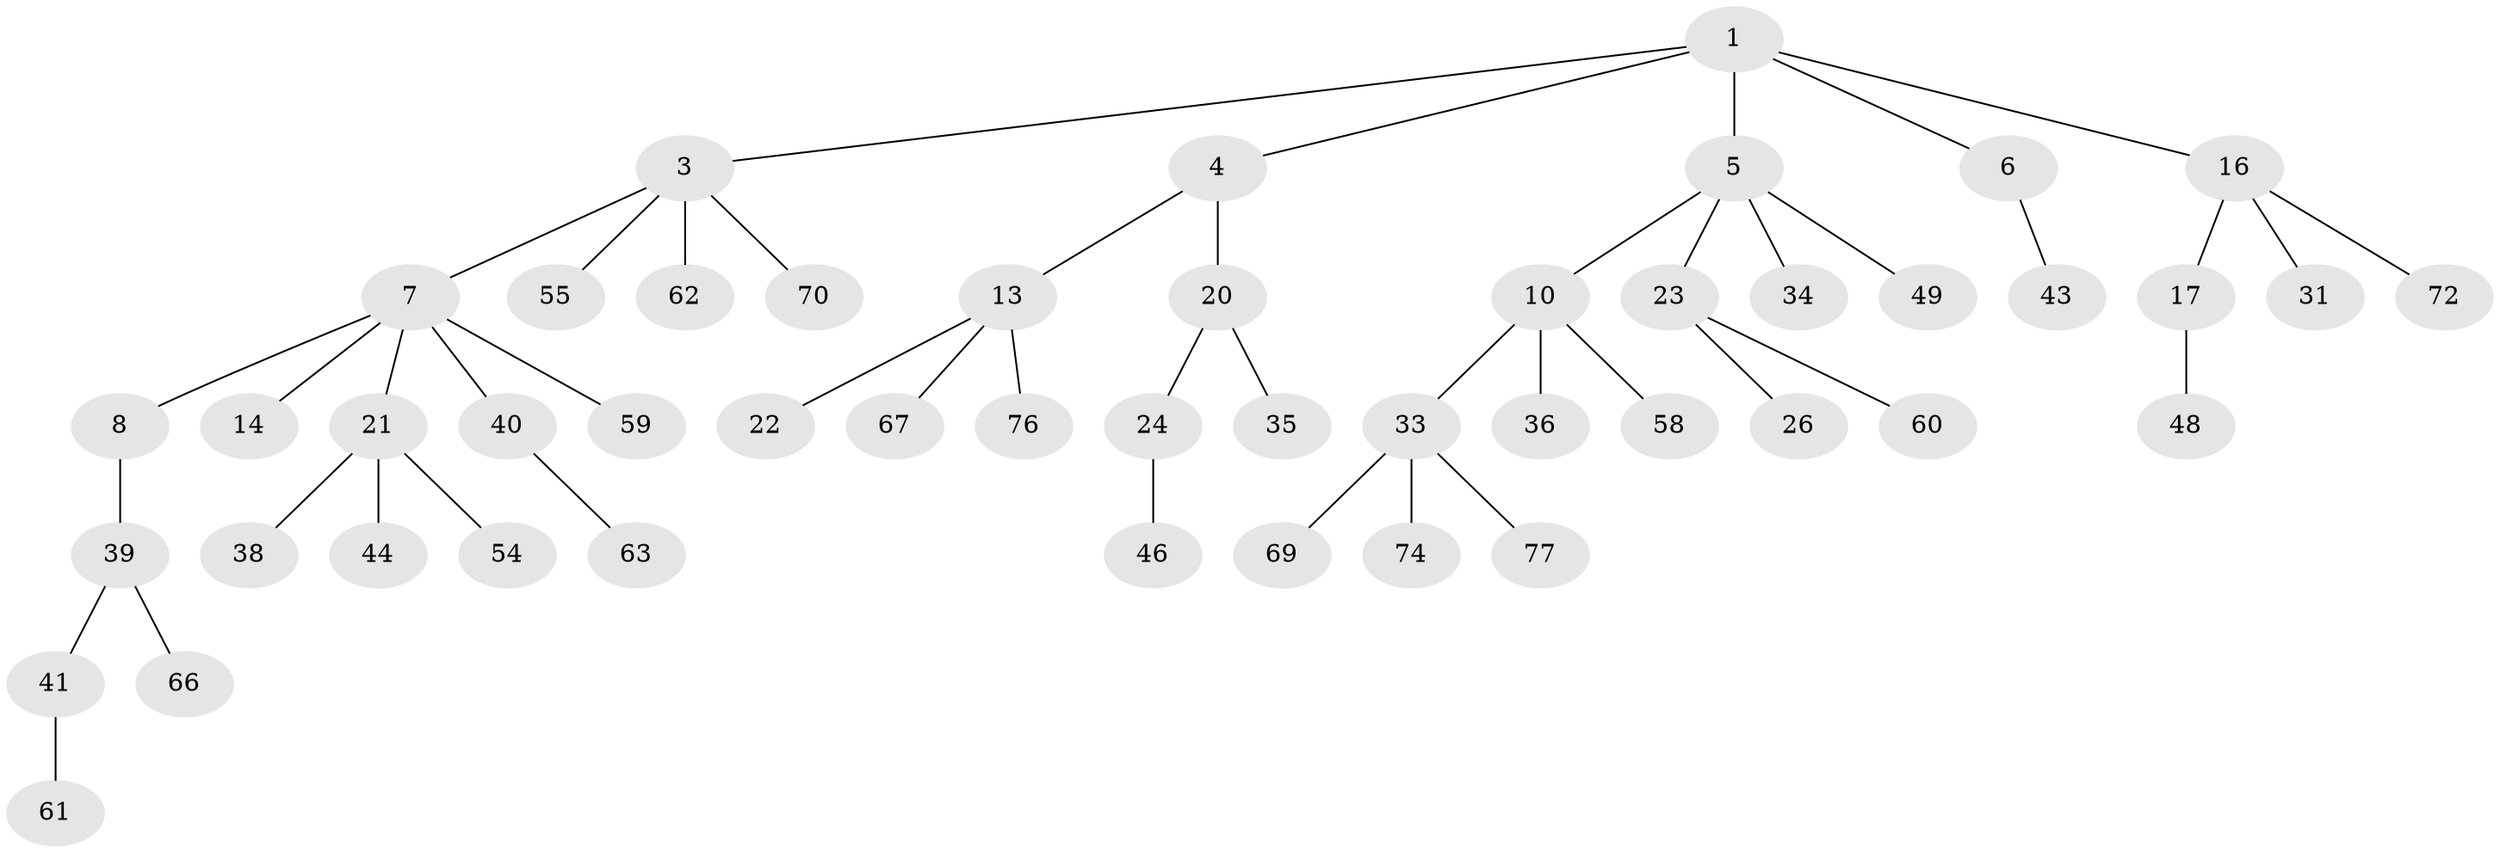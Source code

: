 // Generated by graph-tools (version 1.1) at 2025/24/03/03/25 07:24:06]
// undirected, 48 vertices, 47 edges
graph export_dot {
graph [start="1"]
  node [color=gray90,style=filled];
  1 [super="+2"];
  3 [super="+19"];
  4 [super="+9"];
  5 [super="+11"];
  6 [super="+28"];
  7 [super="+12"];
  8 [super="+30"];
  10 [super="+15"];
  13 [super="+18"];
  14 [super="+64"];
  16 [super="+68"];
  17 [super="+37"];
  20 [super="+29"];
  21 [super="+51"];
  22 [super="+32"];
  23 [super="+27"];
  24 [super="+25"];
  26 [super="+45"];
  31;
  33 [super="+53"];
  34 [super="+42"];
  35;
  36 [super="+50"];
  38;
  39 [super="+47"];
  40 [super="+52"];
  41;
  43 [super="+57"];
  44;
  46 [super="+65"];
  48 [super="+80"];
  49 [super="+56"];
  54 [super="+79"];
  55;
  58;
  59;
  60;
  61 [super="+71"];
  62 [super="+75"];
  63 [super="+81"];
  66;
  67 [super="+73"];
  69;
  70;
  72;
  74 [super="+78"];
  76;
  77;
  1 -- 3;
  1 -- 4;
  1 -- 5;
  1 -- 16;
  1 -- 6;
  3 -- 7;
  3 -- 62;
  3 -- 70;
  3 -- 55;
  4 -- 20;
  4 -- 13;
  5 -- 10;
  5 -- 23;
  5 -- 34;
  5 -- 49;
  6 -- 43;
  7 -- 8;
  7 -- 21;
  7 -- 40;
  7 -- 59;
  7 -- 14;
  8 -- 39;
  10 -- 33;
  10 -- 58;
  10 -- 36;
  13 -- 76;
  13 -- 67;
  13 -- 22;
  16 -- 17;
  16 -- 31;
  16 -- 72;
  17 -- 48;
  20 -- 24;
  20 -- 35;
  21 -- 38;
  21 -- 44;
  21 -- 54;
  23 -- 26;
  23 -- 60;
  24 -- 46;
  33 -- 69;
  33 -- 74;
  33 -- 77;
  39 -- 41;
  39 -- 66;
  40 -- 63;
  41 -- 61;
}

